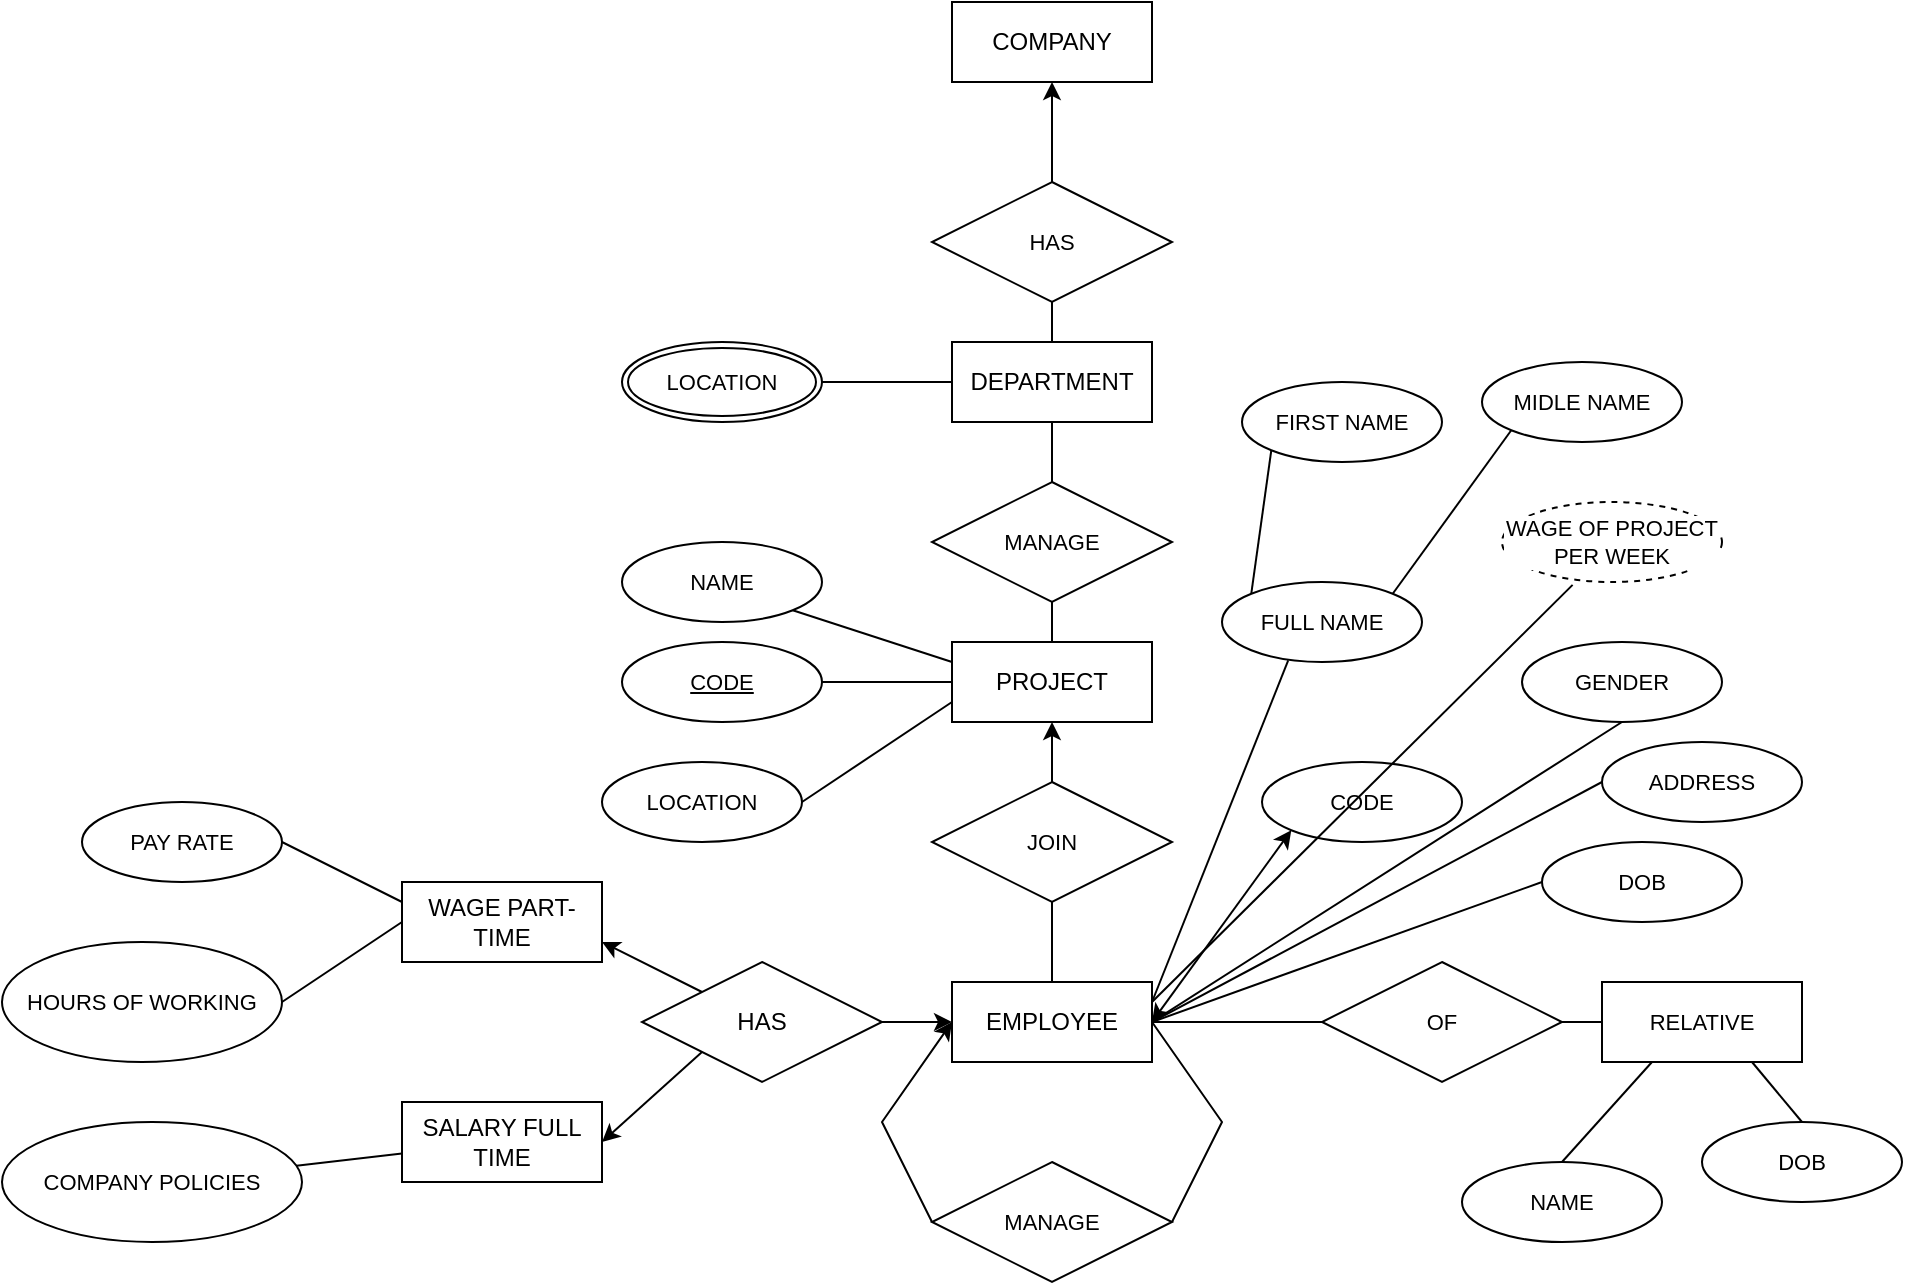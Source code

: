 <mxfile version="24.6.5" type="device">
  <diagram id="R2lEEEUBdFMjLlhIrx00" name="Page-1">
    <mxGraphModel dx="1828" dy="1593" grid="1" gridSize="10" guides="1" tooltips="1" connect="1" arrows="1" fold="1" page="1" pageScale="1" pageWidth="850" pageHeight="1100" math="0" shadow="0" extFonts="Permanent Marker^https://fonts.googleapis.com/css?family=Permanent+Marker">
      <root>
        <mxCell id="0" />
        <mxCell id="1" parent="0" />
        <mxCell id="0Ffj8gRkB4KOhT0iWY5d-5" value="COMPANY" style="whiteSpace=wrap;html=1;align=center;" vertex="1" parent="1">
          <mxGeometry x="375" y="-120" width="100" height="40" as="geometry" />
        </mxCell>
        <mxCell id="0Ffj8gRkB4KOhT0iWY5d-31" value="" style="edgeStyle=none;shape=connector;rounded=0;orthogonalLoop=1;jettySize=auto;html=1;strokeColor=default;align=center;verticalAlign=middle;fontFamily=Helvetica;fontSize=11;fontColor=default;labelBackgroundColor=default;endArrow=none;endFill=0;" edge="1" parent="1" source="0Ffj8gRkB4KOhT0iWY5d-6" target="0Ffj8gRkB4KOhT0iWY5d-27">
          <mxGeometry relative="1" as="geometry" />
        </mxCell>
        <mxCell id="0Ffj8gRkB4KOhT0iWY5d-6" value="DEPARTMENT" style="whiteSpace=wrap;html=1;align=center;" vertex="1" parent="1">
          <mxGeometry x="375" y="50" width="100" height="40" as="geometry" />
        </mxCell>
        <mxCell id="0Ffj8gRkB4KOhT0iWY5d-8" value="EMPLOYEE" style="whiteSpace=wrap;html=1;align=center;" vertex="1" parent="1">
          <mxGeometry x="375" y="370" width="100" height="40" as="geometry" />
        </mxCell>
        <mxCell id="0Ffj8gRkB4KOhT0iWY5d-41" value="" style="edgeStyle=none;shape=connector;rounded=0;orthogonalLoop=1;jettySize=auto;html=1;strokeColor=default;align=center;verticalAlign=middle;fontFamily=Helvetica;fontSize=11;fontColor=default;labelBackgroundColor=default;endArrow=none;endFill=0;" edge="1" parent="1" source="0Ffj8gRkB4KOhT0iWY5d-9" target="0Ffj8gRkB4KOhT0iWY5d-32">
          <mxGeometry relative="1" as="geometry" />
        </mxCell>
        <mxCell id="0Ffj8gRkB4KOhT0iWY5d-9" value="PROJECT" style="whiteSpace=wrap;html=1;align=center;" vertex="1" parent="1">
          <mxGeometry x="375" y="200" width="100" height="40" as="geometry" />
        </mxCell>
        <mxCell id="0Ffj8gRkB4KOhT0iWY5d-10" value="SALARY FULL TIME" style="whiteSpace=wrap;html=1;align=center;" vertex="1" parent="1">
          <mxGeometry x="100" y="430" width="100" height="40" as="geometry" />
        </mxCell>
        <mxCell id="0Ffj8gRkB4KOhT0iWY5d-11" value="WAGE PART-TIME" style="whiteSpace=wrap;html=1;align=center;" vertex="1" parent="1">
          <mxGeometry x="100" y="320" width="100" height="40" as="geometry" />
        </mxCell>
        <mxCell id="0Ffj8gRkB4KOhT0iWY5d-17" value="" style="edgeStyle=none;shape=connector;rounded=0;orthogonalLoop=1;jettySize=auto;html=1;strokeColor=default;align=center;verticalAlign=middle;fontFamily=Helvetica;fontSize=11;fontColor=default;labelBackgroundColor=default;endArrow=classic;endFill=1;" edge="1" parent="1" source="0Ffj8gRkB4KOhT0iWY5d-12" target="0Ffj8gRkB4KOhT0iWY5d-8">
          <mxGeometry relative="1" as="geometry" />
        </mxCell>
        <mxCell id="0Ffj8gRkB4KOhT0iWY5d-100" style="edgeStyle=none;shape=connector;rounded=0;orthogonalLoop=1;jettySize=auto;html=1;exitX=0;exitY=0;exitDx=0;exitDy=0;entryX=1;entryY=0.75;entryDx=0;entryDy=0;strokeColor=default;align=center;verticalAlign=middle;fontFamily=Helvetica;fontSize=11;fontColor=default;labelBackgroundColor=default;endArrow=classic;endFill=1;" edge="1" parent="1" source="0Ffj8gRkB4KOhT0iWY5d-12" target="0Ffj8gRkB4KOhT0iWY5d-11">
          <mxGeometry relative="1" as="geometry" />
        </mxCell>
        <mxCell id="0Ffj8gRkB4KOhT0iWY5d-101" style="edgeStyle=none;shape=connector;rounded=0;orthogonalLoop=1;jettySize=auto;html=1;exitX=0;exitY=1;exitDx=0;exitDy=0;entryX=1;entryY=0.5;entryDx=0;entryDy=0;strokeColor=default;align=center;verticalAlign=middle;fontFamily=Helvetica;fontSize=11;fontColor=default;labelBackgroundColor=default;endArrow=classic;endFill=1;" edge="1" parent="1" source="0Ffj8gRkB4KOhT0iWY5d-12" target="0Ffj8gRkB4KOhT0iWY5d-10">
          <mxGeometry relative="1" as="geometry" />
        </mxCell>
        <mxCell id="0Ffj8gRkB4KOhT0iWY5d-12" value="HAS" style="shape=rhombus;perimeter=rhombusPerimeter;whiteSpace=wrap;html=1;align=center;" vertex="1" parent="1">
          <mxGeometry x="220" y="360" width="120" height="60" as="geometry" />
        </mxCell>
        <mxCell id="0Ffj8gRkB4KOhT0iWY5d-38" value="" style="edgeStyle=none;shape=connector;rounded=0;orthogonalLoop=1;jettySize=auto;html=1;strokeColor=default;align=center;verticalAlign=middle;fontFamily=Helvetica;fontSize=11;fontColor=default;labelBackgroundColor=default;endArrow=none;endFill=0;" edge="1" parent="1" source="0Ffj8gRkB4KOhT0iWY5d-19" target="0Ffj8gRkB4KOhT0iWY5d-36">
          <mxGeometry relative="1" as="geometry" />
        </mxCell>
        <mxCell id="0Ffj8gRkB4KOhT0iWY5d-19" value="RELATIVE" style="whiteSpace=wrap;html=1;align=center;fontFamily=Helvetica;fontSize=11;fontColor=default;labelBackgroundColor=default;" vertex="1" parent="1">
          <mxGeometry x="700" y="370" width="100" height="40" as="geometry" />
        </mxCell>
        <mxCell id="0Ffj8gRkB4KOhT0iWY5d-63" style="edgeStyle=none;shape=connector;rounded=0;orthogonalLoop=1;jettySize=auto;html=1;exitX=0;exitY=0.5;exitDx=0;exitDy=0;entryX=0;entryY=0.5;entryDx=0;entryDy=0;strokeColor=default;align=center;verticalAlign=middle;fontFamily=Helvetica;fontSize=11;fontColor=default;labelBackgroundColor=default;endArrow=classic;endFill=1;" edge="1" parent="1" source="0Ffj8gRkB4KOhT0iWY5d-23" target="0Ffj8gRkB4KOhT0iWY5d-8">
          <mxGeometry relative="1" as="geometry">
            <Array as="points">
              <mxPoint x="340" y="440" />
            </Array>
          </mxGeometry>
        </mxCell>
        <mxCell id="0Ffj8gRkB4KOhT0iWY5d-64" style="edgeStyle=none;shape=connector;rounded=0;orthogonalLoop=1;jettySize=auto;html=1;exitX=1;exitY=0.5;exitDx=0;exitDy=0;entryX=1;entryY=0.5;entryDx=0;entryDy=0;strokeColor=default;align=center;verticalAlign=middle;fontFamily=Helvetica;fontSize=11;fontColor=default;labelBackgroundColor=default;endArrow=none;endFill=0;" edge="1" parent="1" source="0Ffj8gRkB4KOhT0iWY5d-23" target="0Ffj8gRkB4KOhT0iWY5d-8">
          <mxGeometry relative="1" as="geometry">
            <Array as="points">
              <mxPoint x="510" y="440" />
            </Array>
          </mxGeometry>
        </mxCell>
        <mxCell id="0Ffj8gRkB4KOhT0iWY5d-23" value="MANAGE" style="shape=rhombus;perimeter=rhombusPerimeter;whiteSpace=wrap;html=1;align=center;fontFamily=Helvetica;fontSize=11;fontColor=default;labelBackgroundColor=default;" vertex="1" parent="1">
          <mxGeometry x="365" y="460" width="120" height="60" as="geometry" />
        </mxCell>
        <mxCell id="0Ffj8gRkB4KOhT0iWY5d-54" value="" style="edgeStyle=none;shape=connector;rounded=0;orthogonalLoop=1;jettySize=auto;html=1;strokeColor=default;align=center;verticalAlign=middle;fontFamily=Helvetica;fontSize=11;fontColor=default;labelBackgroundColor=default;endArrow=classic;endFill=1;" edge="1" parent="1" source="0Ffj8gRkB4KOhT0iWY5d-27" target="0Ffj8gRkB4KOhT0iWY5d-5">
          <mxGeometry relative="1" as="geometry" />
        </mxCell>
        <mxCell id="0Ffj8gRkB4KOhT0iWY5d-27" value="HAS" style="shape=rhombus;perimeter=rhombusPerimeter;whiteSpace=wrap;html=1;align=center;fontFamily=Helvetica;fontSize=11;fontColor=default;labelBackgroundColor=default;" vertex="1" parent="1">
          <mxGeometry x="365" y="-30" width="120" height="60" as="geometry" />
        </mxCell>
        <mxCell id="0Ffj8gRkB4KOhT0iWY5d-60" style="edgeStyle=none;shape=connector;rounded=0;orthogonalLoop=1;jettySize=auto;html=1;exitX=0.5;exitY=0;exitDx=0;exitDy=0;entryX=0.5;entryY=1;entryDx=0;entryDy=0;strokeColor=default;align=center;verticalAlign=middle;fontFamily=Helvetica;fontSize=11;fontColor=default;labelBackgroundColor=default;endArrow=none;endFill=0;" edge="1" parent="1" source="0Ffj8gRkB4KOhT0iWY5d-32" target="0Ffj8gRkB4KOhT0iWY5d-6">
          <mxGeometry relative="1" as="geometry" />
        </mxCell>
        <mxCell id="0Ffj8gRkB4KOhT0iWY5d-32" value="MANAGE" style="shape=rhombus;perimeter=rhombusPerimeter;whiteSpace=wrap;html=1;align=center;fontFamily=Helvetica;fontSize=11;fontColor=default;labelBackgroundColor=default;" vertex="1" parent="1">
          <mxGeometry x="365" y="120" width="120" height="60" as="geometry" />
        </mxCell>
        <mxCell id="0Ffj8gRkB4KOhT0iWY5d-62" value="" style="edgeStyle=none;shape=connector;rounded=0;orthogonalLoop=1;jettySize=auto;html=1;strokeColor=default;align=center;verticalAlign=middle;fontFamily=Helvetica;fontSize=11;fontColor=default;labelBackgroundColor=default;endArrow=none;endFill=0;" edge="1" parent="1" source="0Ffj8gRkB4KOhT0iWY5d-36" target="0Ffj8gRkB4KOhT0iWY5d-8">
          <mxGeometry relative="1" as="geometry" />
        </mxCell>
        <mxCell id="0Ffj8gRkB4KOhT0iWY5d-36" value="OF" style="shape=rhombus;perimeter=rhombusPerimeter;whiteSpace=wrap;html=1;align=center;fontFamily=Helvetica;fontSize=11;fontColor=default;labelBackgroundColor=default;" vertex="1" parent="1">
          <mxGeometry x="560" y="360" width="120" height="60" as="geometry" />
        </mxCell>
        <mxCell id="0Ffj8gRkB4KOhT0iWY5d-46" style="edgeStyle=none;shape=connector;rounded=0;orthogonalLoop=1;jettySize=auto;html=1;exitX=0.5;exitY=1;exitDx=0;exitDy=0;entryX=0.5;entryY=0;entryDx=0;entryDy=0;strokeColor=default;align=center;verticalAlign=middle;fontFamily=Helvetica;fontSize=11;fontColor=default;labelBackgroundColor=default;endArrow=none;endFill=0;" edge="1" parent="1" source="0Ffj8gRkB4KOhT0iWY5d-42" target="0Ffj8gRkB4KOhT0iWY5d-8">
          <mxGeometry relative="1" as="geometry">
            <mxPoint x="425" y="350" as="targetPoint" />
          </mxGeometry>
        </mxCell>
        <mxCell id="0Ffj8gRkB4KOhT0iWY5d-59" style="edgeStyle=none;shape=connector;rounded=0;orthogonalLoop=1;jettySize=auto;html=1;exitX=0.5;exitY=0;exitDx=0;exitDy=0;entryX=0.5;entryY=1;entryDx=0;entryDy=0;strokeColor=default;align=center;verticalAlign=middle;fontFamily=Helvetica;fontSize=11;fontColor=default;labelBackgroundColor=default;endArrow=classic;endFill=1;" edge="1" parent="1" source="0Ffj8gRkB4KOhT0iWY5d-42" target="0Ffj8gRkB4KOhT0iWY5d-9">
          <mxGeometry relative="1" as="geometry" />
        </mxCell>
        <mxCell id="0Ffj8gRkB4KOhT0iWY5d-42" value="JOIN" style="shape=rhombus;perimeter=rhombusPerimeter;whiteSpace=wrap;html=1;align=center;fontFamily=Helvetica;fontSize=11;fontColor=default;labelBackgroundColor=default;" vertex="1" parent="1">
          <mxGeometry x="365" y="270" width="120" height="60" as="geometry" />
        </mxCell>
        <mxCell id="0Ffj8gRkB4KOhT0iWY5d-66" value="" style="edgeStyle=none;shape=connector;rounded=0;orthogonalLoop=1;jettySize=auto;html=1;strokeColor=default;align=center;verticalAlign=middle;fontFamily=Helvetica;fontSize=11;fontColor=default;labelBackgroundColor=default;endArrow=none;endFill=0;" edge="1" parent="1" source="0Ffj8gRkB4KOhT0iWY5d-65" target="0Ffj8gRkB4KOhT0iWY5d-6">
          <mxGeometry relative="1" as="geometry" />
        </mxCell>
        <mxCell id="0Ffj8gRkB4KOhT0iWY5d-65" value="LOCATION" style="ellipse;shape=doubleEllipse;margin=3;whiteSpace=wrap;html=1;align=center;fontFamily=Helvetica;fontSize=11;fontColor=default;labelBackgroundColor=default;" vertex="1" parent="1">
          <mxGeometry x="210" y="50" width="100" height="40" as="geometry" />
        </mxCell>
        <mxCell id="0Ffj8gRkB4KOhT0iWY5d-71" style="edgeStyle=none;shape=connector;rounded=0;orthogonalLoop=1;jettySize=auto;html=1;exitX=1;exitY=1;exitDx=0;exitDy=0;entryX=0;entryY=0.25;entryDx=0;entryDy=0;strokeColor=default;align=center;verticalAlign=middle;fontFamily=Helvetica;fontSize=11;fontColor=default;labelBackgroundColor=default;endArrow=none;endFill=0;" edge="1" parent="1" source="0Ffj8gRkB4KOhT0iWY5d-67" target="0Ffj8gRkB4KOhT0iWY5d-9">
          <mxGeometry relative="1" as="geometry" />
        </mxCell>
        <mxCell id="0Ffj8gRkB4KOhT0iWY5d-67" value="NAME" style="ellipse;whiteSpace=wrap;html=1;align=center;fontFamily=Helvetica;fontSize=11;fontColor=default;labelBackgroundColor=default;" vertex="1" parent="1">
          <mxGeometry x="210" y="150" width="100" height="40" as="geometry" />
        </mxCell>
        <mxCell id="0Ffj8gRkB4KOhT0iWY5d-69" value="" style="edgeStyle=none;shape=connector;rounded=0;orthogonalLoop=1;jettySize=auto;html=1;strokeColor=default;align=center;verticalAlign=middle;fontFamily=Helvetica;fontSize=11;fontColor=default;labelBackgroundColor=default;endArrow=none;endFill=0;" edge="1" parent="1" source="0Ffj8gRkB4KOhT0iWY5d-68" target="0Ffj8gRkB4KOhT0iWY5d-9">
          <mxGeometry relative="1" as="geometry" />
        </mxCell>
        <mxCell id="0Ffj8gRkB4KOhT0iWY5d-68" value="CODE" style="ellipse;whiteSpace=wrap;html=1;align=center;fontStyle=4;fontFamily=Helvetica;fontSize=11;fontColor=default;labelBackgroundColor=default;" vertex="1" parent="1">
          <mxGeometry x="210" y="200" width="100" height="40" as="geometry" />
        </mxCell>
        <mxCell id="0Ffj8gRkB4KOhT0iWY5d-72" style="edgeStyle=none;shape=connector;rounded=0;orthogonalLoop=1;jettySize=auto;html=1;exitX=1;exitY=0.5;exitDx=0;exitDy=0;entryX=0;entryY=0.75;entryDx=0;entryDy=0;strokeColor=default;align=center;verticalAlign=middle;fontFamily=Helvetica;fontSize=11;fontColor=default;labelBackgroundColor=default;endArrow=none;endFill=0;" edge="1" parent="1" source="0Ffj8gRkB4KOhT0iWY5d-70" target="0Ffj8gRkB4KOhT0iWY5d-9">
          <mxGeometry relative="1" as="geometry" />
        </mxCell>
        <mxCell id="0Ffj8gRkB4KOhT0iWY5d-70" value="LOCATION" style="ellipse;whiteSpace=wrap;html=1;align=center;fontFamily=Helvetica;fontSize=11;fontColor=default;labelBackgroundColor=default;" vertex="1" parent="1">
          <mxGeometry x="200" y="260" width="100" height="40" as="geometry" />
        </mxCell>
        <mxCell id="0Ffj8gRkB4KOhT0iWY5d-74" style="edgeStyle=none;shape=connector;rounded=0;orthogonalLoop=1;jettySize=auto;html=1;exitX=1;exitY=0.5;exitDx=0;exitDy=0;entryX=0;entryY=0.25;entryDx=0;entryDy=0;strokeColor=default;align=center;verticalAlign=middle;fontFamily=Helvetica;fontSize=11;fontColor=default;labelBackgroundColor=default;endArrow=none;endFill=0;" edge="1" parent="1" source="0Ffj8gRkB4KOhT0iWY5d-73" target="0Ffj8gRkB4KOhT0iWY5d-11">
          <mxGeometry relative="1" as="geometry" />
        </mxCell>
        <mxCell id="0Ffj8gRkB4KOhT0iWY5d-73" value="PAY RATE" style="ellipse;whiteSpace=wrap;html=1;align=center;fontFamily=Helvetica;fontSize=11;fontColor=default;labelBackgroundColor=default;" vertex="1" parent="1">
          <mxGeometry x="-60" y="280" width="100" height="40" as="geometry" />
        </mxCell>
        <mxCell id="0Ffj8gRkB4KOhT0iWY5d-76" style="edgeStyle=none;shape=connector;rounded=0;orthogonalLoop=1;jettySize=auto;html=1;exitX=1;exitY=0.5;exitDx=0;exitDy=0;entryX=0;entryY=0.5;entryDx=0;entryDy=0;strokeColor=default;align=center;verticalAlign=middle;fontFamily=Helvetica;fontSize=11;fontColor=default;labelBackgroundColor=default;endArrow=none;endFill=0;" edge="1" parent="1" source="0Ffj8gRkB4KOhT0iWY5d-75" target="0Ffj8gRkB4KOhT0iWY5d-11">
          <mxGeometry relative="1" as="geometry" />
        </mxCell>
        <mxCell id="0Ffj8gRkB4KOhT0iWY5d-75" value="HOURS OF WORKING" style="ellipse;whiteSpace=wrap;html=1;align=center;fontFamily=Helvetica;fontSize=11;fontColor=default;labelBackgroundColor=default;" vertex="1" parent="1">
          <mxGeometry x="-100" y="350" width="140" height="60" as="geometry" />
        </mxCell>
        <mxCell id="0Ffj8gRkB4KOhT0iWY5d-78" value="" style="edgeStyle=none;shape=connector;rounded=0;orthogonalLoop=1;jettySize=auto;html=1;strokeColor=default;align=center;verticalAlign=middle;fontFamily=Helvetica;fontSize=11;fontColor=default;labelBackgroundColor=default;endArrow=none;endFill=0;" edge="1" parent="1" source="0Ffj8gRkB4KOhT0iWY5d-77" target="0Ffj8gRkB4KOhT0iWY5d-10">
          <mxGeometry relative="1" as="geometry" />
        </mxCell>
        <mxCell id="0Ffj8gRkB4KOhT0iWY5d-77" value="COMPANY POLICIES" style="ellipse;whiteSpace=wrap;html=1;align=center;fontFamily=Helvetica;fontSize=11;fontColor=default;labelBackgroundColor=default;" vertex="1" parent="1">
          <mxGeometry x="-100" y="440" width="150" height="60" as="geometry" />
        </mxCell>
        <mxCell id="0Ffj8gRkB4KOhT0iWY5d-83" style="edgeStyle=none;shape=connector;rounded=0;orthogonalLoop=1;jettySize=auto;html=1;exitX=0.331;exitY=0.981;exitDx=0;exitDy=0;entryX=1;entryY=0.25;entryDx=0;entryDy=0;strokeColor=default;align=center;verticalAlign=middle;fontFamily=Helvetica;fontSize=11;fontColor=default;labelBackgroundColor=default;endArrow=none;endFill=0;exitPerimeter=0;" edge="1" parent="1" source="0Ffj8gRkB4KOhT0iWY5d-102" target="0Ffj8gRkB4KOhT0iWY5d-8">
          <mxGeometry relative="1" as="geometry">
            <mxPoint x="554.645" y="214.142" as="sourcePoint" />
          </mxGeometry>
        </mxCell>
        <mxCell id="0Ffj8gRkB4KOhT0iWY5d-81" value="CODE" style="ellipse;whiteSpace=wrap;html=1;align=center;fontFamily=Helvetica;fontSize=11;fontColor=default;labelBackgroundColor=default;" vertex="1" parent="1">
          <mxGeometry x="530" y="260" width="100" height="40" as="geometry" />
        </mxCell>
        <mxCell id="0Ffj8gRkB4KOhT0iWY5d-84" value="" style="endArrow=classic;startArrow=classic;html=1;rounded=0;strokeColor=default;align=center;verticalAlign=middle;fontFamily=Helvetica;fontSize=11;fontColor=default;labelBackgroundColor=default;entryX=0;entryY=1;entryDx=0;entryDy=0;exitX=1;exitY=0.5;exitDx=0;exitDy=0;" edge="1" parent="1" source="0Ffj8gRkB4KOhT0iWY5d-8" target="0Ffj8gRkB4KOhT0iWY5d-81">
          <mxGeometry width="50" height="50" relative="1" as="geometry">
            <mxPoint x="510" y="360" as="sourcePoint" />
            <mxPoint x="560" y="310" as="targetPoint" />
          </mxGeometry>
        </mxCell>
        <mxCell id="0Ffj8gRkB4KOhT0iWY5d-90" style="edgeStyle=none;shape=connector;rounded=0;orthogonalLoop=1;jettySize=auto;html=1;exitX=0;exitY=0.5;exitDx=0;exitDy=0;entryX=1;entryY=0.5;entryDx=0;entryDy=0;strokeColor=default;align=center;verticalAlign=middle;fontFamily=Helvetica;fontSize=11;fontColor=default;labelBackgroundColor=default;endArrow=none;endFill=0;" edge="1" parent="1" source="0Ffj8gRkB4KOhT0iWY5d-86" target="0Ffj8gRkB4KOhT0iWY5d-8">
          <mxGeometry relative="1" as="geometry" />
        </mxCell>
        <mxCell id="0Ffj8gRkB4KOhT0iWY5d-86" value="DOB" style="ellipse;whiteSpace=wrap;html=1;align=center;fontFamily=Helvetica;fontSize=11;fontColor=default;labelBackgroundColor=default;" vertex="1" parent="1">
          <mxGeometry x="670" y="300" width="100" height="40" as="geometry" />
        </mxCell>
        <mxCell id="0Ffj8gRkB4KOhT0iWY5d-89" style="edgeStyle=none;shape=connector;rounded=0;orthogonalLoop=1;jettySize=auto;html=1;exitX=0;exitY=0.5;exitDx=0;exitDy=0;entryX=1;entryY=0.5;entryDx=0;entryDy=0;strokeColor=default;align=center;verticalAlign=middle;fontFamily=Helvetica;fontSize=11;fontColor=default;labelBackgroundColor=default;endArrow=none;endFill=0;" edge="1" parent="1" source="0Ffj8gRkB4KOhT0iWY5d-87" target="0Ffj8gRkB4KOhT0iWY5d-8">
          <mxGeometry relative="1" as="geometry" />
        </mxCell>
        <mxCell id="0Ffj8gRkB4KOhT0iWY5d-87" value="ADDRESS" style="ellipse;whiteSpace=wrap;html=1;align=center;fontFamily=Helvetica;fontSize=11;fontColor=default;labelBackgroundColor=default;" vertex="1" parent="1">
          <mxGeometry x="700" y="250" width="100" height="40" as="geometry" />
        </mxCell>
        <mxCell id="0Ffj8gRkB4KOhT0iWY5d-91" style="edgeStyle=none;shape=connector;rounded=0;orthogonalLoop=1;jettySize=auto;html=1;exitX=0.5;exitY=1;exitDx=0;exitDy=0;entryX=1;entryY=0.5;entryDx=0;entryDy=0;strokeColor=default;align=center;verticalAlign=middle;fontFamily=Helvetica;fontSize=11;fontColor=default;labelBackgroundColor=default;endArrow=none;endFill=0;" edge="1" parent="1" source="0Ffj8gRkB4KOhT0iWY5d-88" target="0Ffj8gRkB4KOhT0iWY5d-8">
          <mxGeometry relative="1" as="geometry" />
        </mxCell>
        <mxCell id="0Ffj8gRkB4KOhT0iWY5d-88" value="GENDER" style="ellipse;whiteSpace=wrap;html=1;align=center;fontFamily=Helvetica;fontSize=11;fontColor=default;labelBackgroundColor=default;" vertex="1" parent="1">
          <mxGeometry x="660" y="200" width="100" height="40" as="geometry" />
        </mxCell>
        <mxCell id="0Ffj8gRkB4KOhT0iWY5d-93" style="edgeStyle=none;shape=connector;rounded=0;orthogonalLoop=1;jettySize=auto;html=1;exitX=0.321;exitY=1.036;exitDx=0;exitDy=0;entryX=1;entryY=0.25;entryDx=0;entryDy=0;strokeColor=default;align=center;verticalAlign=middle;fontFamily=Helvetica;fontSize=11;fontColor=default;labelBackgroundColor=default;endArrow=none;endFill=0;exitPerimeter=0;" edge="1" parent="1" source="0Ffj8gRkB4KOhT0iWY5d-99" target="0Ffj8gRkB4KOhT0iWY5d-8">
          <mxGeometry relative="1" as="geometry">
            <mxPoint x="674.645" y="184.142" as="sourcePoint" />
          </mxGeometry>
        </mxCell>
        <mxCell id="0Ffj8gRkB4KOhT0iWY5d-96" style="edgeStyle=none;shape=connector;rounded=0;orthogonalLoop=1;jettySize=auto;html=1;exitX=0.5;exitY=0;exitDx=0;exitDy=0;entryX=0.25;entryY=1;entryDx=0;entryDy=0;strokeColor=default;align=center;verticalAlign=middle;fontFamily=Helvetica;fontSize=11;fontColor=default;labelBackgroundColor=default;endArrow=none;endFill=0;" edge="1" parent="1" source="0Ffj8gRkB4KOhT0iWY5d-94" target="0Ffj8gRkB4KOhT0iWY5d-19">
          <mxGeometry relative="1" as="geometry" />
        </mxCell>
        <mxCell id="0Ffj8gRkB4KOhT0iWY5d-94" value="NAME" style="ellipse;whiteSpace=wrap;html=1;align=center;fontFamily=Helvetica;fontSize=11;fontColor=default;labelBackgroundColor=default;" vertex="1" parent="1">
          <mxGeometry x="630" y="460" width="100" height="40" as="geometry" />
        </mxCell>
        <mxCell id="0Ffj8gRkB4KOhT0iWY5d-98" style="edgeStyle=none;shape=connector;rounded=0;orthogonalLoop=1;jettySize=auto;html=1;exitX=0.5;exitY=0;exitDx=0;exitDy=0;entryX=0.75;entryY=1;entryDx=0;entryDy=0;strokeColor=default;align=center;verticalAlign=middle;fontFamily=Helvetica;fontSize=11;fontColor=default;labelBackgroundColor=default;endArrow=none;endFill=0;" edge="1" parent="1" source="0Ffj8gRkB4KOhT0iWY5d-97" target="0Ffj8gRkB4KOhT0iWY5d-19">
          <mxGeometry relative="1" as="geometry" />
        </mxCell>
        <mxCell id="0Ffj8gRkB4KOhT0iWY5d-97" value="DOB" style="ellipse;whiteSpace=wrap;html=1;align=center;fontFamily=Helvetica;fontSize=11;fontColor=default;labelBackgroundColor=default;" vertex="1" parent="1">
          <mxGeometry x="750" y="440" width="100" height="40" as="geometry" />
        </mxCell>
        <mxCell id="0Ffj8gRkB4KOhT0iWY5d-99" value="WAGE OF PROJECT PER WEEK" style="ellipse;whiteSpace=wrap;html=1;align=center;dashed=1;fontFamily=Helvetica;fontSize=11;fontColor=default;labelBackgroundColor=default;" vertex="1" parent="1">
          <mxGeometry x="650" y="130" width="110" height="40" as="geometry" />
        </mxCell>
        <mxCell id="0Ffj8gRkB4KOhT0iWY5d-106" style="edgeStyle=none;shape=connector;rounded=0;orthogonalLoop=1;jettySize=auto;html=1;exitX=1;exitY=0;exitDx=0;exitDy=0;entryX=0;entryY=1;entryDx=0;entryDy=0;strokeColor=default;align=center;verticalAlign=middle;fontFamily=Helvetica;fontSize=11;fontColor=default;labelBackgroundColor=default;endArrow=none;endFill=0;" edge="1" parent="1" source="0Ffj8gRkB4KOhT0iWY5d-102" target="0Ffj8gRkB4KOhT0iWY5d-105">
          <mxGeometry relative="1" as="geometry" />
        </mxCell>
        <mxCell id="0Ffj8gRkB4KOhT0iWY5d-102" value="FULL NAME" style="ellipse;whiteSpace=wrap;html=1;align=center;fontFamily=Helvetica;fontSize=11;fontColor=default;labelBackgroundColor=default;" vertex="1" parent="1">
          <mxGeometry x="510" y="170" width="100" height="40" as="geometry" />
        </mxCell>
        <mxCell id="0Ffj8gRkB4KOhT0iWY5d-104" style="edgeStyle=none;shape=connector;rounded=0;orthogonalLoop=1;jettySize=auto;html=1;exitX=0;exitY=1;exitDx=0;exitDy=0;entryX=0;entryY=0;entryDx=0;entryDy=0;strokeColor=default;align=center;verticalAlign=middle;fontFamily=Helvetica;fontSize=11;fontColor=default;labelBackgroundColor=default;endArrow=none;endFill=0;" edge="1" parent="1" source="0Ffj8gRkB4KOhT0iWY5d-103" target="0Ffj8gRkB4KOhT0iWY5d-102">
          <mxGeometry relative="1" as="geometry" />
        </mxCell>
        <mxCell id="0Ffj8gRkB4KOhT0iWY5d-103" value="FIRST NAME" style="ellipse;whiteSpace=wrap;html=1;align=center;fontFamily=Helvetica;fontSize=11;fontColor=default;labelBackgroundColor=default;" vertex="1" parent="1">
          <mxGeometry x="520" y="70" width="100" height="40" as="geometry" />
        </mxCell>
        <mxCell id="0Ffj8gRkB4KOhT0iWY5d-105" value="MIDLE NAME" style="ellipse;whiteSpace=wrap;html=1;align=center;fontFamily=Helvetica;fontSize=11;fontColor=default;labelBackgroundColor=default;" vertex="1" parent="1">
          <mxGeometry x="640" y="60" width="100" height="40" as="geometry" />
        </mxCell>
      </root>
    </mxGraphModel>
  </diagram>
</mxfile>
